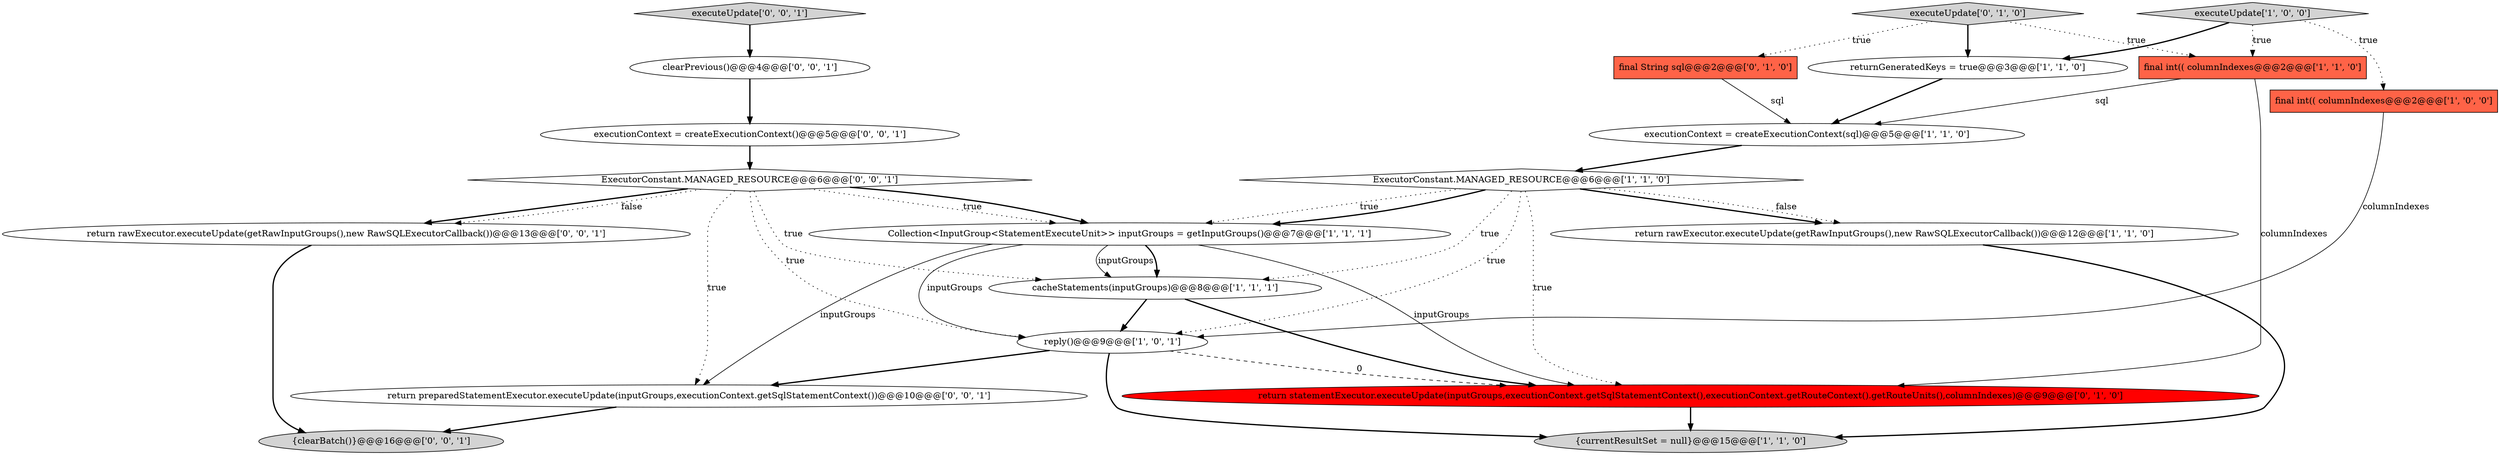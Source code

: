 digraph {
7 [style = filled, label = "reply()@@@9@@@['1', '0', '1']", fillcolor = white, shape = ellipse image = "AAA0AAABBB1BBB"];
12 [style = filled, label = "executeUpdate['0', '1', '0']", fillcolor = lightgray, shape = diamond image = "AAA0AAABBB2BBB"];
5 [style = filled, label = "returnGeneratedKeys = true@@@3@@@['1', '1', '0']", fillcolor = white, shape = ellipse image = "AAA0AAABBB1BBB"];
11 [style = filled, label = "return statementExecutor.executeUpdate(inputGroups,executionContext.getSqlStatementContext(),executionContext.getRouteContext().getRouteUnits(),columnIndexes)@@@9@@@['0', '1', '0']", fillcolor = red, shape = ellipse image = "AAA1AAABBB2BBB"];
1 [style = filled, label = "cacheStatements(inputGroups)@@@8@@@['1', '1', '1']", fillcolor = white, shape = ellipse image = "AAA0AAABBB1BBB"];
10 [style = filled, label = "executeUpdate['1', '0', '0']", fillcolor = lightgray, shape = diamond image = "AAA0AAABBB1BBB"];
20 [style = filled, label = "return rawExecutor.executeUpdate(getRawInputGroups(),new RawSQLExecutorCallback())@@@13@@@['0', '0', '1']", fillcolor = white, shape = ellipse image = "AAA0AAABBB3BBB"];
8 [style = filled, label = "final int(( columnIndexes@@@2@@@['1', '1', '0']", fillcolor = tomato, shape = box image = "AAA0AAABBB1BBB"];
17 [style = filled, label = "{clearBatch()}@@@16@@@['0', '0', '1']", fillcolor = lightgray, shape = ellipse image = "AAA0AAABBB3BBB"];
18 [style = filled, label = "return preparedStatementExecutor.executeUpdate(inputGroups,executionContext.getSqlStatementContext())@@@10@@@['0', '0', '1']", fillcolor = white, shape = ellipse image = "AAA0AAABBB3BBB"];
2 [style = filled, label = "final int(( columnIndexes@@@2@@@['1', '0', '0']", fillcolor = tomato, shape = box image = "AAA0AAABBB1BBB"];
13 [style = filled, label = "final String sql@@@2@@@['0', '1', '0']", fillcolor = tomato, shape = box image = "AAA0AAABBB2BBB"];
15 [style = filled, label = "ExecutorConstant.MANAGED_RESOURCE@@@6@@@['0', '0', '1']", fillcolor = white, shape = diamond image = "AAA0AAABBB3BBB"];
0 [style = filled, label = "ExecutorConstant.MANAGED_RESOURCE@@@6@@@['1', '1', '0']", fillcolor = white, shape = diamond image = "AAA0AAABBB1BBB"];
6 [style = filled, label = "executionContext = createExecutionContext(sql)@@@5@@@['1', '1', '0']", fillcolor = white, shape = ellipse image = "AAA0AAABBB1BBB"];
16 [style = filled, label = "executionContext = createExecutionContext()@@@5@@@['0', '0', '1']", fillcolor = white, shape = ellipse image = "AAA0AAABBB3BBB"];
14 [style = filled, label = "clearPrevious()@@@4@@@['0', '0', '1']", fillcolor = white, shape = ellipse image = "AAA0AAABBB3BBB"];
4 [style = filled, label = "Collection<InputGroup<StatementExecuteUnit>> inputGroups = getInputGroups()@@@7@@@['1', '1', '1']", fillcolor = white, shape = ellipse image = "AAA0AAABBB1BBB"];
3 [style = filled, label = "return rawExecutor.executeUpdate(getRawInputGroups(),new RawSQLExecutorCallback())@@@12@@@['1', '1', '0']", fillcolor = white, shape = ellipse image = "AAA0AAABBB1BBB"];
9 [style = filled, label = "{currentResultSet = null}@@@15@@@['1', '1', '0']", fillcolor = lightgray, shape = ellipse image = "AAA0AAABBB1BBB"];
19 [style = filled, label = "executeUpdate['0', '0', '1']", fillcolor = lightgray, shape = diamond image = "AAA0AAABBB3BBB"];
0->3 [style = bold, label=""];
14->16 [style = bold, label=""];
16->15 [style = bold, label=""];
10->8 [style = dotted, label="true"];
20->17 [style = bold, label=""];
12->5 [style = bold, label=""];
4->11 [style = solid, label="inputGroups"];
12->8 [style = dotted, label="true"];
0->4 [style = dotted, label="true"];
15->18 [style = dotted, label="true"];
8->11 [style = solid, label="columnIndexes"];
8->6 [style = solid, label="sql"];
7->11 [style = dashed, label="0"];
18->17 [style = bold, label=""];
6->0 [style = bold, label=""];
15->7 [style = dotted, label="true"];
11->9 [style = bold, label=""];
1->7 [style = bold, label=""];
15->4 [style = dotted, label="true"];
4->1 [style = solid, label="inputGroups"];
1->11 [style = bold, label=""];
4->7 [style = solid, label="inputGroups"];
4->18 [style = solid, label="inputGroups"];
7->9 [style = bold, label=""];
3->9 [style = bold, label=""];
13->6 [style = solid, label="sql"];
12->13 [style = dotted, label="true"];
10->5 [style = bold, label=""];
5->6 [style = bold, label=""];
19->14 [style = bold, label=""];
0->3 [style = dotted, label="false"];
10->2 [style = dotted, label="true"];
0->4 [style = bold, label=""];
15->20 [style = bold, label=""];
15->1 [style = dotted, label="true"];
15->4 [style = bold, label=""];
7->18 [style = bold, label=""];
2->7 [style = solid, label="columnIndexes"];
15->20 [style = dotted, label="false"];
4->1 [style = bold, label=""];
0->11 [style = dotted, label="true"];
0->7 [style = dotted, label="true"];
0->1 [style = dotted, label="true"];
}
